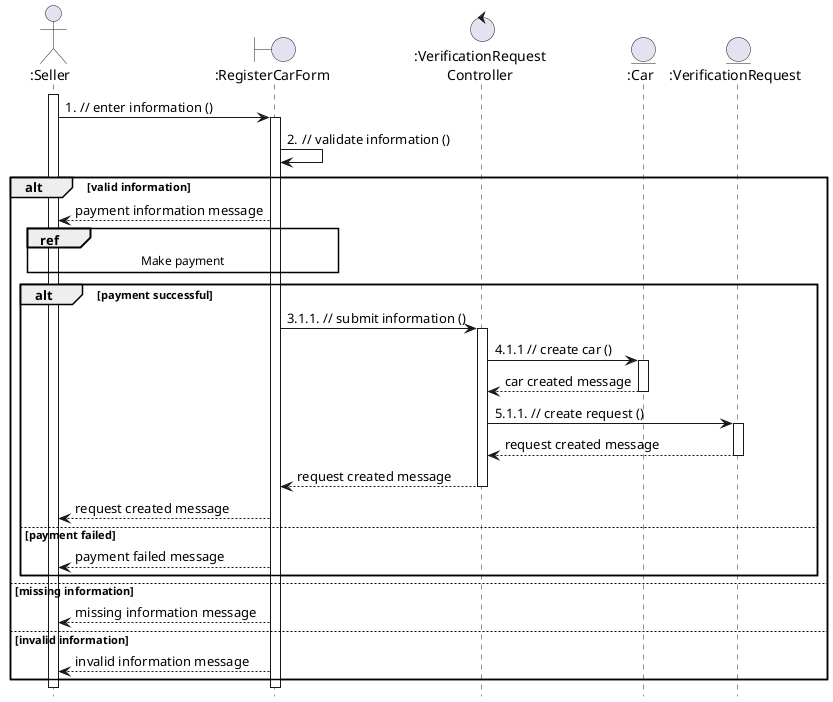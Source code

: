 @startuml register_car
hide footbox

actor ":Seller" as seller
boundary ":RegisterCarForm" as form
control ":VerificationRequest\nController" as controller
entity ":Car" as car
entity ":VerificationRequest" as request

autonumber 1 1 "0."

activate seller
seller -> form ++: // enter information ()
form -> form : // validate information ()

autonumber stop
alt valid information
  form --> seller : payment information message
  ref over seller, form : Make payment
  alt payment successful
    form -> controller ++: 3.1.1. // submit information ()
    controller -> car ++: 4.1.1 // create car ()
    car --> controller --: car created message
    controller -> request ++: 5.1.1. // create request ()
    request --> controller --: request created message
    controller --> form --: request created message
    form --> seller : request created message
  else payment failed
    form --> seller : payment failed message
  end
else missing information
  form --> seller : missing information message
else invalid information
  form --> seller : invalid information message

end
@enduml